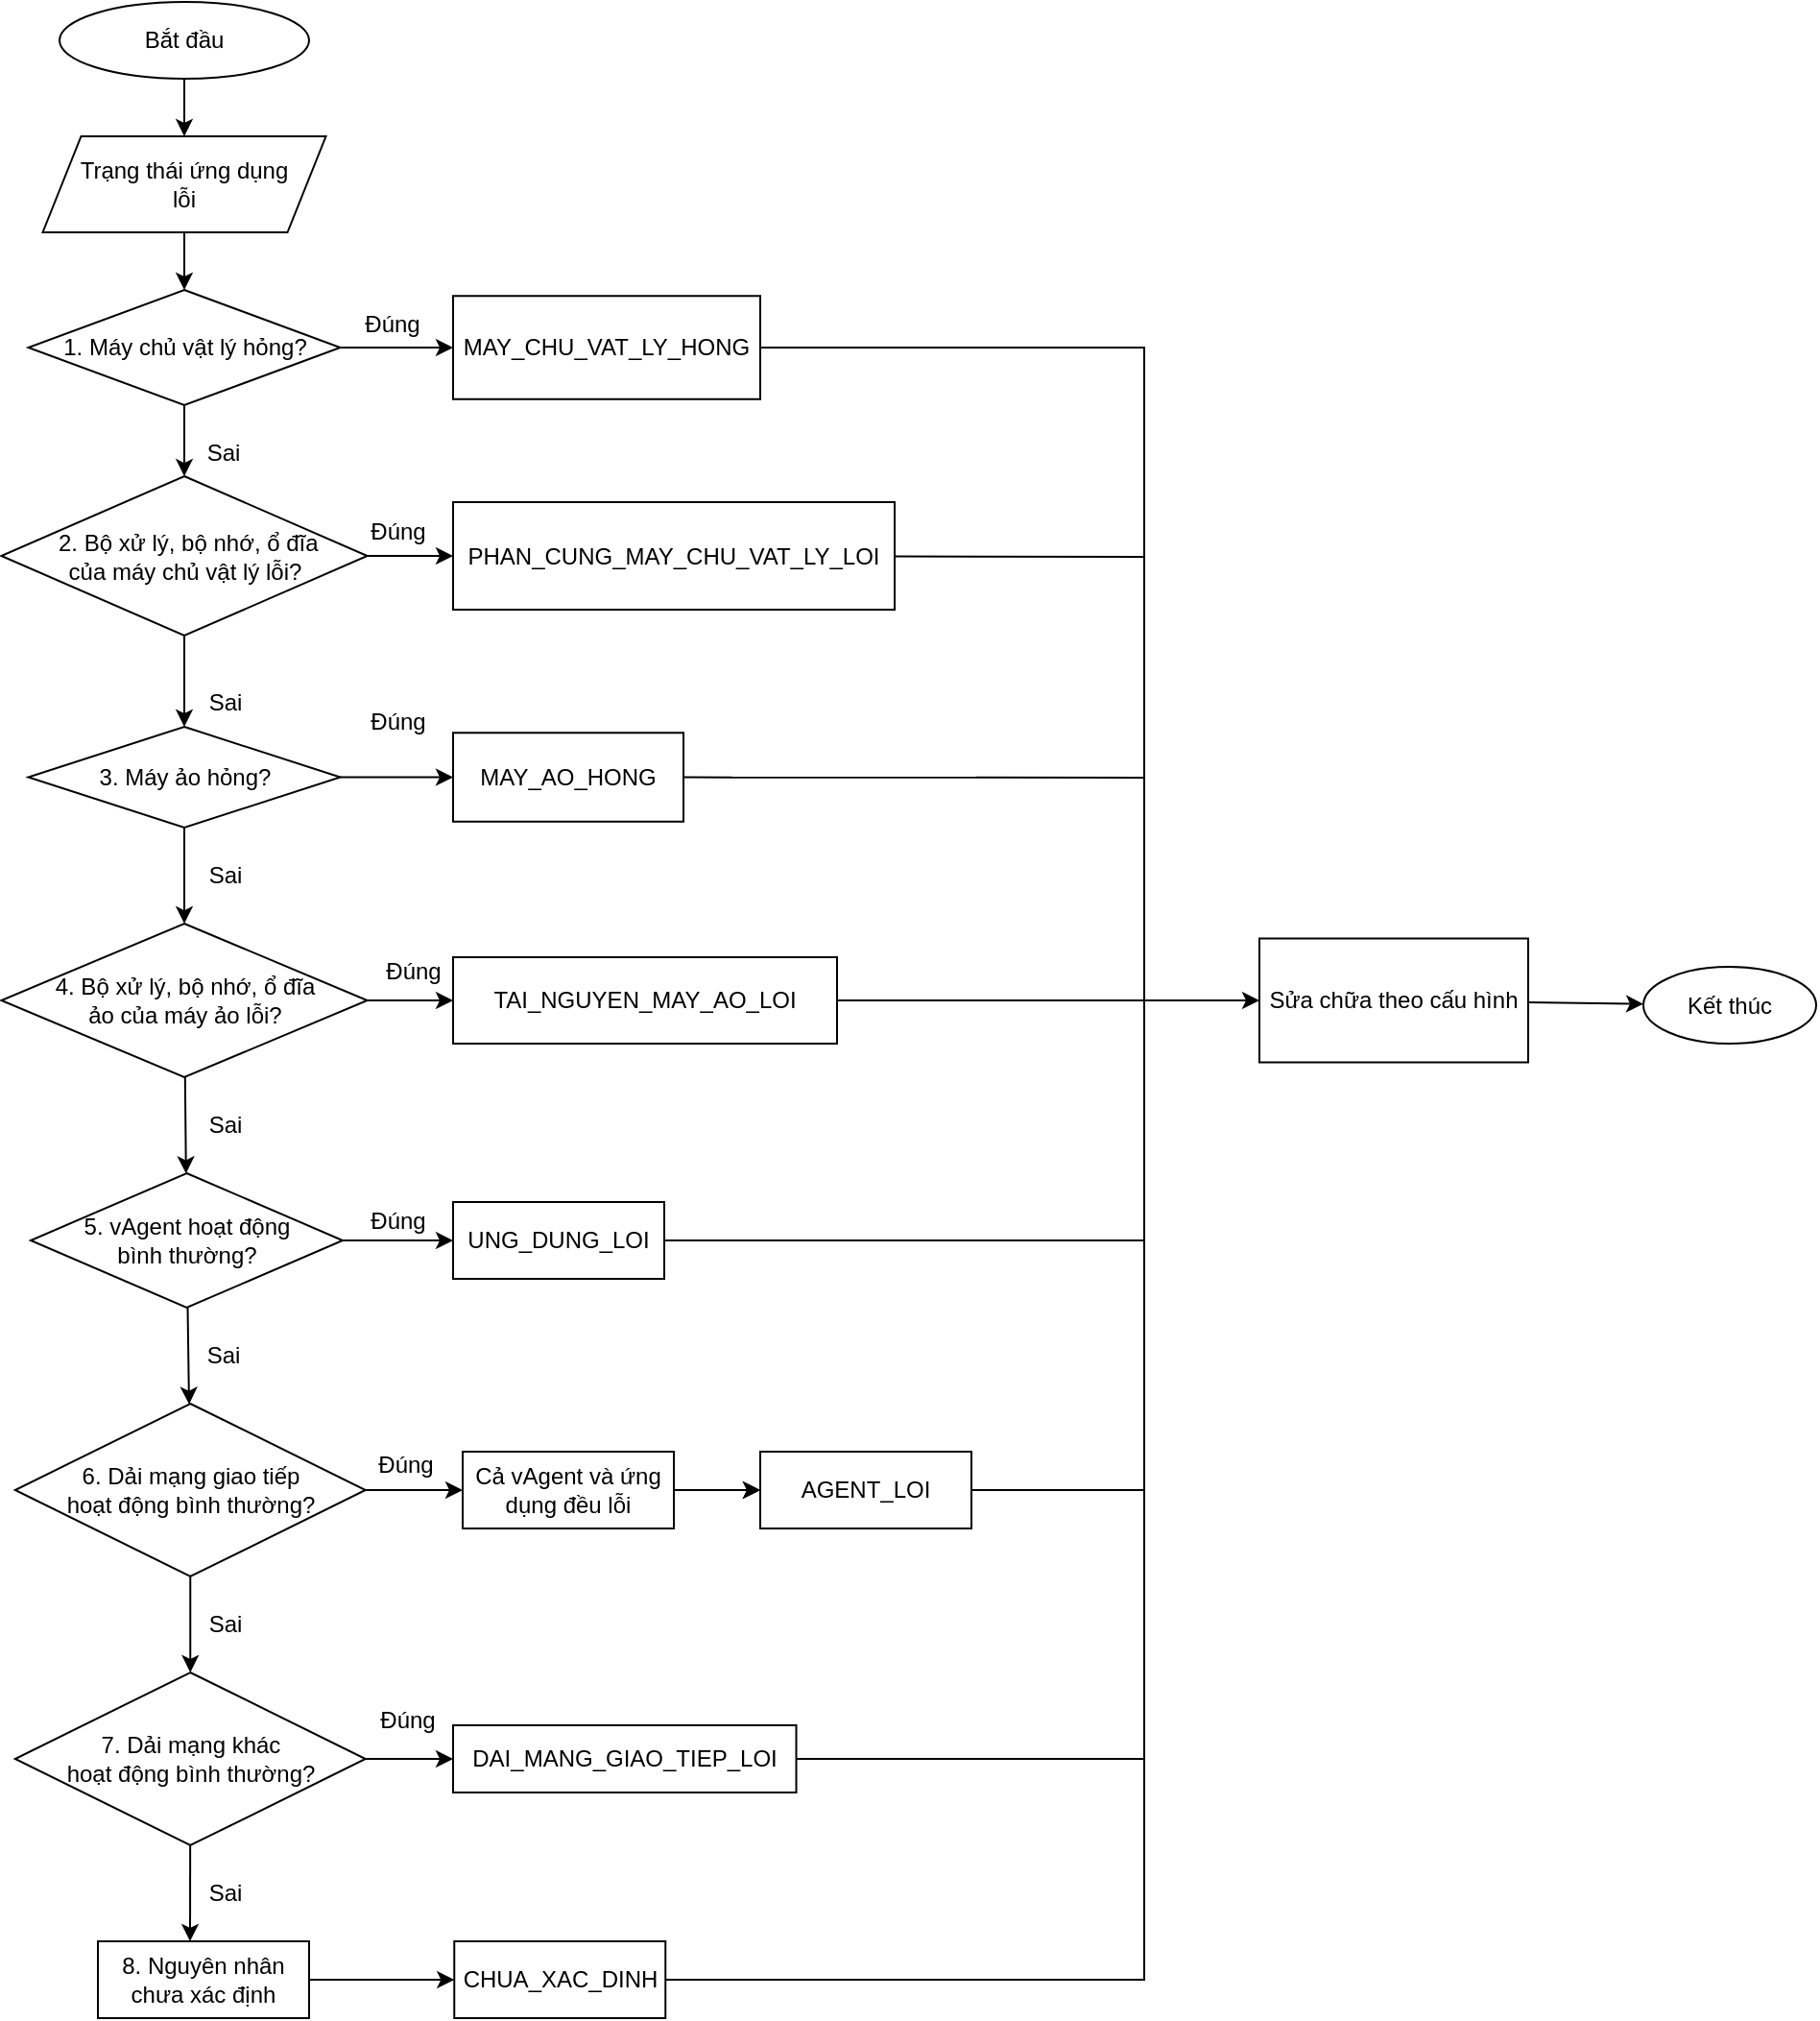 <mxfile version="21.5.2" type="github" pages="4">
  <diagram name="Trang-1" id="BRMYjPsoir4g02J101XT">
    <mxGraphModel dx="2074" dy="1124" grid="1" gridSize="10" guides="1" tooltips="1" connect="1" arrows="1" fold="1" page="1" pageScale="1" pageWidth="1169" pageHeight="827" math="0" shadow="0">
      <root>
        <mxCell id="0" />
        <mxCell id="1" parent="0" />
        <mxCell id="e2LmvNg4_V7U2K4ijGKh-3" value="Bắt đầu" style="ellipse;whiteSpace=wrap;html=1;" parent="1" vertex="1">
          <mxGeometry x="145" y="80" width="130" height="40" as="geometry" />
        </mxCell>
        <mxCell id="e2LmvNg4_V7U2K4ijGKh-4" value="Trạng thái ứng dụng &lt;br&gt;lỗi" style="shape=parallelogram;perimeter=parallelogramPerimeter;whiteSpace=wrap;html=1;fixedSize=1;" parent="1" vertex="1">
          <mxGeometry x="136.25" y="150" width="147.5" height="50" as="geometry" />
        </mxCell>
        <mxCell id="e2LmvNg4_V7U2K4ijGKh-5" value="5. vAgent hoạt động &lt;br&gt;bình thường?" style="rhombus;whiteSpace=wrap;html=1;" parent="1" vertex="1">
          <mxGeometry x="130" y="690" width="162.5" height="70" as="geometry" />
        </mxCell>
        <mxCell id="e2LmvNg4_V7U2K4ijGKh-6" value="UNG_DUNG_LOI" style="rounded=0;whiteSpace=wrap;html=1;" parent="1" vertex="1">
          <mxGeometry x="350" y="705" width="110" height="40" as="geometry" />
        </mxCell>
        <mxCell id="e2LmvNg4_V7U2K4ijGKh-7" value="" style="endArrow=classic;html=1;rounded=0;" parent="1" source="e2LmvNg4_V7U2K4ijGKh-3" target="e2LmvNg4_V7U2K4ijGKh-4" edge="1">
          <mxGeometry width="50" height="50" relative="1" as="geometry">
            <mxPoint x="390" y="420" as="sourcePoint" />
            <mxPoint x="440" y="370" as="targetPoint" />
          </mxGeometry>
        </mxCell>
        <mxCell id="e2LmvNg4_V7U2K4ijGKh-8" value="" style="endArrow=classic;html=1;rounded=0;" parent="1" source="e2LmvNg4_V7U2K4ijGKh-4" target="KO4D6SolvNE0vXKj3H6f-30" edge="1">
          <mxGeometry width="50" height="50" relative="1" as="geometry">
            <mxPoint x="390" y="420" as="sourcePoint" />
            <mxPoint x="440" y="370" as="targetPoint" />
          </mxGeometry>
        </mxCell>
        <mxCell id="e2LmvNg4_V7U2K4ijGKh-9" value="" style="endArrow=classic;html=1;rounded=0;" parent="1" source="e2LmvNg4_V7U2K4ijGKh-5" target="KO4D6SolvNE0vXKj3H6f-3" edge="1">
          <mxGeometry width="50" height="50" relative="1" as="geometry">
            <mxPoint x="221.25" y="920" as="sourcePoint" />
            <mxPoint x="211.25" y="900" as="targetPoint" />
          </mxGeometry>
        </mxCell>
        <mxCell id="e2LmvNg4_V7U2K4ijGKh-10" value="" style="endArrow=classic;html=1;rounded=0;" parent="1" source="e2LmvNg4_V7U2K4ijGKh-5" target="e2LmvNg4_V7U2K4ijGKh-6" edge="1">
          <mxGeometry width="50" height="50" relative="1" as="geometry">
            <mxPoint x="391.25" y="860" as="sourcePoint" />
            <mxPoint x="441.25" y="810" as="targetPoint" />
          </mxGeometry>
        </mxCell>
        <mxCell id="KO4D6SolvNE0vXKj3H6f-1" value="Đúng" style="text;html=1;align=center;verticalAlign=middle;resizable=0;points=[];autosize=1;strokeColor=none;fillColor=none;" parent="1" vertex="1">
          <mxGeometry x="296.25" y="700" width="50" height="30" as="geometry" />
        </mxCell>
        <mxCell id="KO4D6SolvNE0vXKj3H6f-2" value="Sai" style="text;html=1;align=center;verticalAlign=middle;resizable=0;points=[];autosize=1;strokeColor=none;fillColor=none;" parent="1" vertex="1">
          <mxGeometry x="210" y="770" width="40" height="30" as="geometry" />
        </mxCell>
        <mxCell id="KO4D6SolvNE0vXKj3H6f-3" value="6. Dải mạng giao tiếp &lt;br&gt;hoạt động bình thường?" style="rhombus;whiteSpace=wrap;html=1;" parent="1" vertex="1">
          <mxGeometry x="121.88" y="810" width="182.5" height="90" as="geometry" />
        </mxCell>
        <mxCell id="KO4D6SolvNE0vXKj3H6f-4" value="" style="endArrow=classic;html=1;rounded=0;" parent="1" source="KO4D6SolvNE0vXKj3H6f-3" target="KO4D6SolvNE0vXKj3H6f-12" edge="1">
          <mxGeometry width="50" height="50" relative="1" as="geometry">
            <mxPoint x="211.25" y="910" as="sourcePoint" />
            <mxPoint x="211.25" y="990" as="targetPoint" />
          </mxGeometry>
        </mxCell>
        <mxCell id="KO4D6SolvNE0vXKj3H6f-5" value="Sai" style="text;html=1;align=center;verticalAlign=middle;resizable=0;points=[];autosize=1;strokeColor=none;fillColor=none;" parent="1" vertex="1">
          <mxGeometry x="211.25" y="910" width="40" height="30" as="geometry" />
        </mxCell>
        <mxCell id="KO4D6SolvNE0vXKj3H6f-23" value="" style="edgeStyle=orthogonalEdgeStyle;rounded=0;orthogonalLoop=1;jettySize=auto;html=1;" parent="1" source="KO4D6SolvNE0vXKj3H6f-6" target="KO4D6SolvNE0vXKj3H6f-20" edge="1">
          <mxGeometry relative="1" as="geometry" />
        </mxCell>
        <mxCell id="KO4D6SolvNE0vXKj3H6f-6" value="Cả vAgent và ứng dụng đều lỗi" style="rounded=0;whiteSpace=wrap;html=1;" parent="1" vertex="1">
          <mxGeometry x="355" y="835" width="110" height="40" as="geometry" />
        </mxCell>
        <mxCell id="KO4D6SolvNE0vXKj3H6f-7" value="" style="endArrow=classic;html=1;rounded=0;" parent="1" source="KO4D6SolvNE0vXKj3H6f-3" target="KO4D6SolvNE0vXKj3H6f-6" edge="1">
          <mxGeometry width="50" height="50" relative="1" as="geometry">
            <mxPoint x="292.25" y="855" as="sourcePoint" />
            <mxPoint x="441.25" y="930" as="targetPoint" />
          </mxGeometry>
        </mxCell>
        <mxCell id="KO4D6SolvNE0vXKj3H6f-8" value="Đúng" style="text;html=1;align=center;verticalAlign=middle;resizable=0;points=[];autosize=1;strokeColor=none;fillColor=none;" parent="1" vertex="1">
          <mxGeometry x="300" y="827" width="50" height="30" as="geometry" />
        </mxCell>
        <mxCell id="KO4D6SolvNE0vXKj3H6f-12" value="7. Dải mạng khác&lt;br&gt;hoạt động bình thường?" style="rhombus;whiteSpace=wrap;html=1;" parent="1" vertex="1">
          <mxGeometry x="121.88" y="950" width="182.5" height="90" as="geometry" />
        </mxCell>
        <mxCell id="KO4D6SolvNE0vXKj3H6f-13" value="" style="endArrow=classic;html=1;rounded=0;" parent="1" source="KO4D6SolvNE0vXKj3H6f-12" target="KO4D6SolvNE0vXKj3H6f-75" edge="1">
          <mxGeometry width="50" height="50" relative="1" as="geometry">
            <mxPoint x="211.25" y="1080" as="sourcePoint" />
            <mxPoint x="211.25" y="1160" as="targetPoint" />
            <Array as="points">
              <mxPoint x="213" y="1090" />
            </Array>
          </mxGeometry>
        </mxCell>
        <mxCell id="KO4D6SolvNE0vXKj3H6f-14" value="Sai" style="text;html=1;align=center;verticalAlign=middle;resizable=0;points=[];autosize=1;strokeColor=none;fillColor=none;" parent="1" vertex="1">
          <mxGeometry x="211.25" y="1050" width="40" height="30" as="geometry" />
        </mxCell>
        <mxCell id="KO4D6SolvNE0vXKj3H6f-15" value="DAI_MANG_GIAO_TIEP_LOI" style="rounded=0;whiteSpace=wrap;html=1;" parent="1" vertex="1">
          <mxGeometry x="350" y="977.5" width="178.75" height="35" as="geometry" />
        </mxCell>
        <mxCell id="KO4D6SolvNE0vXKj3H6f-16" value="" style="endArrow=classic;html=1;rounded=0;" parent="1" source="KO4D6SolvNE0vXKj3H6f-12" target="KO4D6SolvNE0vXKj3H6f-15" edge="1">
          <mxGeometry width="50" height="50" relative="1" as="geometry">
            <mxPoint x="292.25" y="1035" as="sourcePoint" />
            <mxPoint x="441.25" y="1110" as="targetPoint" />
          </mxGeometry>
        </mxCell>
        <mxCell id="KO4D6SolvNE0vXKj3H6f-17" value="Đúng" style="text;html=1;align=center;verticalAlign=middle;resizable=0;points=[];autosize=1;strokeColor=none;fillColor=none;" parent="1" vertex="1">
          <mxGeometry x="300.63" y="960" width="50" height="30" as="geometry" />
        </mxCell>
        <mxCell id="KO4D6SolvNE0vXKj3H6f-20" value="AGENT_LOI" style="rounded=0;whiteSpace=wrap;html=1;" parent="1" vertex="1">
          <mxGeometry x="510" y="835" width="110" height="40" as="geometry" />
        </mxCell>
        <mxCell id="KO4D6SolvNE0vXKj3H6f-21" value="" style="endArrow=classic;html=1;rounded=0;" parent="1" target="KO4D6SolvNE0vXKj3H6f-20" edge="1">
          <mxGeometry width="50" height="50" relative="1" as="geometry">
            <mxPoint x="482.25" y="855" as="sourcePoint" />
            <mxPoint x="561.25" y="855" as="targetPoint" />
          </mxGeometry>
        </mxCell>
        <mxCell id="KO4D6SolvNE0vXKj3H6f-30" value="1. Máy chủ vật lý hỏng?" style="rhombus;whiteSpace=wrap;html=1;" parent="1" vertex="1">
          <mxGeometry x="128.75" y="230" width="162.5" height="60" as="geometry" />
        </mxCell>
        <mxCell id="KO4D6SolvNE0vXKj3H6f-31" value="" style="endArrow=classic;html=1;rounded=0;" parent="1" source="KO4D6SolvNE0vXKj3H6f-30" target="KO4D6SolvNE0vXKj3H6f-42" edge="1">
          <mxGeometry width="50" height="50" relative="1" as="geometry">
            <mxPoint x="210" y="350" as="sourcePoint" />
            <mxPoint x="210" y="430" as="targetPoint" />
          </mxGeometry>
        </mxCell>
        <mxCell id="KO4D6SolvNE0vXKj3H6f-32" value="Sai" style="text;html=1;align=center;verticalAlign=middle;resizable=0;points=[];autosize=1;strokeColor=none;fillColor=none;" parent="1" vertex="1">
          <mxGeometry x="210" y="300" width="40" height="30" as="geometry" />
        </mxCell>
        <mxCell id="KO4D6SolvNE0vXKj3H6f-33" value="MAY_CHU_VAT_LY_HONG" style="rounded=0;whiteSpace=wrap;html=1;" parent="1" vertex="1">
          <mxGeometry x="350" y="233.13" width="160" height="53.75" as="geometry" />
        </mxCell>
        <mxCell id="KO4D6SolvNE0vXKj3H6f-34" value="" style="endArrow=classic;html=1;rounded=0;" parent="1" source="KO4D6SolvNE0vXKj3H6f-30" target="KO4D6SolvNE0vXKj3H6f-33" edge="1">
          <mxGeometry width="50" height="50" relative="1" as="geometry">
            <mxPoint x="295.0" y="267.148" as="sourcePoint" />
            <mxPoint x="458.09" y="338.75" as="targetPoint" />
          </mxGeometry>
        </mxCell>
        <mxCell id="KO4D6SolvNE0vXKj3H6f-35" value="Đúng" style="text;html=1;align=center;verticalAlign=middle;resizable=0;points=[];autosize=1;strokeColor=none;fillColor=none;" parent="1" vertex="1">
          <mxGeometry x="292.5" y="233.13" width="50" height="30" as="geometry" />
        </mxCell>
        <mxCell id="KO4D6SolvNE0vXKj3H6f-36" value="3. Máy ảo hỏng?" style="rhombus;whiteSpace=wrap;html=1;" parent="1" vertex="1">
          <mxGeometry x="128.75" y="457.5" width="162.5" height="52.5" as="geometry" />
        </mxCell>
        <mxCell id="KO4D6SolvNE0vXKj3H6f-37" value="" style="endArrow=classic;html=1;rounded=0;" parent="1" source="KO4D6SolvNE0vXKj3H6f-36" target="KO4D6SolvNE0vXKj3H6f-51" edge="1">
          <mxGeometry width="50" height="50" relative="1" as="geometry">
            <mxPoint x="210" y="517.5" as="sourcePoint" />
            <mxPoint x="210" y="597.5" as="targetPoint" />
          </mxGeometry>
        </mxCell>
        <mxCell id="KO4D6SolvNE0vXKj3H6f-38" value="Sai" style="text;html=1;align=center;verticalAlign=middle;resizable=0;points=[];autosize=1;strokeColor=none;fillColor=none;" parent="1" vertex="1">
          <mxGeometry x="211.25" y="520" width="40" height="30" as="geometry" />
        </mxCell>
        <mxCell id="KO4D6SolvNE0vXKj3H6f-39" value="MAY_AO_HONG" style="rounded=0;whiteSpace=wrap;html=1;" parent="1" vertex="1">
          <mxGeometry x="350" y="460.63" width="120" height="46.25" as="geometry" />
        </mxCell>
        <mxCell id="KO4D6SolvNE0vXKj3H6f-40" value="" style="endArrow=classic;html=1;rounded=0;" parent="1" source="KO4D6SolvNE0vXKj3H6f-36" target="KO4D6SolvNE0vXKj3H6f-39" edge="1">
          <mxGeometry width="50" height="50" relative="1" as="geometry">
            <mxPoint x="291" y="502.5" as="sourcePoint" />
            <mxPoint x="440" y="577.5" as="targetPoint" />
          </mxGeometry>
        </mxCell>
        <mxCell id="KO4D6SolvNE0vXKj3H6f-41" value="Đúng" style="text;html=1;align=center;verticalAlign=middle;resizable=0;points=[];autosize=1;strokeColor=none;fillColor=none;" parent="1" vertex="1">
          <mxGeometry x="296.25" y="440" width="50" height="30" as="geometry" />
        </mxCell>
        <mxCell id="KO4D6SolvNE0vXKj3H6f-42" value="&amp;nbsp;2. Bộ xử lý, bộ nhớ, ổ đĩa&lt;br&gt;của máy chủ vật lý lỗi?" style="rhombus;whiteSpace=wrap;html=1;" parent="1" vertex="1">
          <mxGeometry x="114.69" y="327" width="190.63" height="83" as="geometry" />
        </mxCell>
        <mxCell id="KO4D6SolvNE0vXKj3H6f-43" value="" style="endArrow=classic;html=1;rounded=0;" parent="1" source="KO4D6SolvNE0vXKj3H6f-42" target="KO4D6SolvNE0vXKj3H6f-36" edge="1">
          <mxGeometry width="50" height="50" relative="1" as="geometry">
            <mxPoint x="210" y="427.5" as="sourcePoint" />
            <mxPoint x="210" y="507.5" as="targetPoint" />
          </mxGeometry>
        </mxCell>
        <mxCell id="KO4D6SolvNE0vXKj3H6f-44" value="Sai" style="text;html=1;align=center;verticalAlign=middle;resizable=0;points=[];autosize=1;strokeColor=none;fillColor=none;" parent="1" vertex="1">
          <mxGeometry x="211.25" y="430" width="40" height="30" as="geometry" />
        </mxCell>
        <mxCell id="KO4D6SolvNE0vXKj3H6f-45" value="PHAN_CUNG_MAY_CHU_VAT_LY_LOI" style="rounded=0;whiteSpace=wrap;html=1;" parent="1" vertex="1">
          <mxGeometry x="350" y="340.5" width="230" height="56" as="geometry" />
        </mxCell>
        <mxCell id="KO4D6SolvNE0vXKj3H6f-46" value="" style="endArrow=classic;html=1;rounded=0;" parent="1" source="KO4D6SolvNE0vXKj3H6f-42" target="KO4D6SolvNE0vXKj3H6f-45" edge="1">
          <mxGeometry width="50" height="50" relative="1" as="geometry">
            <mxPoint x="291" y="382.5" as="sourcePoint" />
            <mxPoint x="440" y="457.5" as="targetPoint" />
          </mxGeometry>
        </mxCell>
        <mxCell id="KO4D6SolvNE0vXKj3H6f-47" value="Đúng" style="text;html=1;align=center;verticalAlign=middle;resizable=0;points=[];autosize=1;strokeColor=none;fillColor=none;" parent="1" vertex="1">
          <mxGeometry x="296.25" y="340.5" width="50" height="30" as="geometry" />
        </mxCell>
        <mxCell id="KO4D6SolvNE0vXKj3H6f-51" value="4. Bộ xử lý, bộ nhớ, ổ đĩa &lt;br&gt;ảo của máy ảo lỗi?" style="rhombus;whiteSpace=wrap;html=1;" parent="1" vertex="1">
          <mxGeometry x="114.69" y="560" width="190.63" height="80" as="geometry" />
        </mxCell>
        <mxCell id="KO4D6SolvNE0vXKj3H6f-52" value="" style="endArrow=classic;html=1;rounded=0;" parent="1" source="KO4D6SolvNE0vXKj3H6f-51" target="e2LmvNg4_V7U2K4ijGKh-5" edge="1">
          <mxGeometry width="50" height="50" relative="1" as="geometry">
            <mxPoint x="210" y="650" as="sourcePoint" />
            <mxPoint x="210" y="730" as="targetPoint" />
          </mxGeometry>
        </mxCell>
        <mxCell id="KO4D6SolvNE0vXKj3H6f-53" value="Sai" style="text;html=1;align=center;verticalAlign=middle;resizable=0;points=[];autosize=1;strokeColor=none;fillColor=none;" parent="1" vertex="1">
          <mxGeometry x="211.25" y="650" width="40" height="30" as="geometry" />
        </mxCell>
        <mxCell id="KO4D6SolvNE0vXKj3H6f-54" value="" style="endArrow=classic;html=1;rounded=0;" parent="1" source="KO4D6SolvNE0vXKj3H6f-51" target="KO4D6SolvNE0vXKj3H6f-57" edge="1">
          <mxGeometry width="50" height="50" relative="1" as="geometry">
            <mxPoint x="300.38" y="605" as="sourcePoint" />
            <mxPoint x="369.38" y="605.5" as="targetPoint" />
          </mxGeometry>
        </mxCell>
        <mxCell id="KO4D6SolvNE0vXKj3H6f-55" value="Đúng" style="text;html=1;align=center;verticalAlign=middle;resizable=0;points=[];autosize=1;strokeColor=none;fillColor=none;" parent="1" vertex="1">
          <mxGeometry x="304.38" y="570" width="50" height="30" as="geometry" />
        </mxCell>
        <mxCell id="KO4D6SolvNE0vXKj3H6f-57" value="TAI_NGUYEN_MAY_AO_LOI" style="rounded=0;whiteSpace=wrap;html=1;" parent="1" vertex="1">
          <mxGeometry x="350" y="577.5" width="200" height="45" as="geometry" />
        </mxCell>
        <mxCell id="KO4D6SolvNE0vXKj3H6f-58" value="CHUA_XAC_DINH" style="rounded=0;whiteSpace=wrap;html=1;" parent="1" vertex="1">
          <mxGeometry x="350.63" y="1090" width="110" height="40" as="geometry" />
        </mxCell>
        <mxCell id="KO4D6SolvNE0vXKj3H6f-62" value="Sửa chữa theo cấu hình" style="rounded=0;whiteSpace=wrap;html=1;" parent="1" vertex="1">
          <mxGeometry x="770" y="567.75" width="140" height="64.5" as="geometry" />
        </mxCell>
        <mxCell id="KO4D6SolvNE0vXKj3H6f-64" value="" style="endArrow=classic;html=1;rounded=0;" parent="1" source="KO4D6SolvNE0vXKj3H6f-57" target="KO4D6SolvNE0vXKj3H6f-62" edge="1">
          <mxGeometry width="50" height="50" relative="1" as="geometry">
            <mxPoint x="550" y="470" as="sourcePoint" />
            <mxPoint x="600" y="420" as="targetPoint" />
          </mxGeometry>
        </mxCell>
        <mxCell id="KO4D6SolvNE0vXKj3H6f-65" value="" style="endArrow=none;html=1;rounded=0;" parent="1" source="KO4D6SolvNE0vXKj3H6f-33" edge="1">
          <mxGeometry width="50" height="50" relative="1" as="geometry">
            <mxPoint x="550" y="470" as="sourcePoint" />
            <mxPoint x="710" y="600" as="targetPoint" />
            <Array as="points">
              <mxPoint x="710" y="260" />
            </Array>
          </mxGeometry>
        </mxCell>
        <mxCell id="KO4D6SolvNE0vXKj3H6f-67" value="" style="endArrow=none;html=1;rounded=0;" parent="1" source="KO4D6SolvNE0vXKj3H6f-45" edge="1">
          <mxGeometry width="50" height="50" relative="1" as="geometry">
            <mxPoint x="550" y="470" as="sourcePoint" />
            <mxPoint x="710" y="369" as="targetPoint" />
          </mxGeometry>
        </mxCell>
        <mxCell id="KO4D6SolvNE0vXKj3H6f-68" value="" style="endArrow=none;html=1;rounded=0;" parent="1" source="KO4D6SolvNE0vXKj3H6f-39" edge="1">
          <mxGeometry width="50" height="50" relative="1" as="geometry">
            <mxPoint x="450" y="680" as="sourcePoint" />
            <mxPoint x="710" y="484" as="targetPoint" />
          </mxGeometry>
        </mxCell>
        <mxCell id="KO4D6SolvNE0vXKj3H6f-69" value="" style="endArrow=none;html=1;rounded=0;" parent="1" source="KO4D6SolvNE0vXKj3H6f-58" edge="1">
          <mxGeometry width="50" height="50" relative="1" as="geometry">
            <mxPoint x="450" y="620" as="sourcePoint" />
            <mxPoint x="710" y="600" as="targetPoint" />
            <Array as="points">
              <mxPoint x="710" y="1110" />
            </Array>
          </mxGeometry>
        </mxCell>
        <mxCell id="KO4D6SolvNE0vXKj3H6f-70" value="" style="endArrow=none;html=1;rounded=0;" parent="1" source="e2LmvNg4_V7U2K4ijGKh-6" edge="1">
          <mxGeometry width="50" height="50" relative="1" as="geometry">
            <mxPoint x="450" y="790" as="sourcePoint" />
            <mxPoint x="710" y="725" as="targetPoint" />
          </mxGeometry>
        </mxCell>
        <mxCell id="KO4D6SolvNE0vXKj3H6f-71" value="" style="endArrow=none;html=1;rounded=0;" parent="1" source="KO4D6SolvNE0vXKj3H6f-20" edge="1">
          <mxGeometry width="50" height="50" relative="1" as="geometry">
            <mxPoint x="450" y="790" as="sourcePoint" />
            <mxPoint x="710" y="855" as="targetPoint" />
          </mxGeometry>
        </mxCell>
        <mxCell id="KO4D6SolvNE0vXKj3H6f-72" value="" style="endArrow=none;html=1;rounded=0;" parent="1" source="KO4D6SolvNE0vXKj3H6f-15" edge="1">
          <mxGeometry width="50" height="50" relative="1" as="geometry">
            <mxPoint x="450" y="790" as="sourcePoint" />
            <mxPoint x="710" y="995" as="targetPoint" />
          </mxGeometry>
        </mxCell>
        <mxCell id="KO4D6SolvNE0vXKj3H6f-73" value="Kết thúc" style="ellipse;whiteSpace=wrap;html=1;" parent="1" vertex="1">
          <mxGeometry x="970" y="582.5" width="90" height="40" as="geometry" />
        </mxCell>
        <mxCell id="KO4D6SolvNE0vXKj3H6f-74" value="" style="endArrow=classic;html=1;rounded=0;" parent="1" source="KO4D6SolvNE0vXKj3H6f-62" target="KO4D6SolvNE0vXKj3H6f-73" edge="1">
          <mxGeometry width="50" height="50" relative="1" as="geometry">
            <mxPoint x="310" y="440" as="sourcePoint" />
            <mxPoint x="360" y="390" as="targetPoint" />
          </mxGeometry>
        </mxCell>
        <mxCell id="KO4D6SolvNE0vXKj3H6f-75" value="8. Nguyên nhân chưa xác định" style="rounded=0;whiteSpace=wrap;html=1;" parent="1" vertex="1">
          <mxGeometry x="165" y="1090" width="110" height="40" as="geometry" />
        </mxCell>
        <mxCell id="KO4D6SolvNE0vXKj3H6f-76" value="" style="endArrow=classic;html=1;rounded=0;" parent="1" source="KO4D6SolvNE0vXKj3H6f-75" target="KO4D6SolvNE0vXKj3H6f-58" edge="1">
          <mxGeometry width="50" height="50" relative="1" as="geometry">
            <mxPoint x="380" y="940" as="sourcePoint" />
            <mxPoint x="430" y="890" as="targetPoint" />
          </mxGeometry>
        </mxCell>
      </root>
    </mxGraphModel>
  </diagram>
  <diagram id="D1fGF6a5YubZh5PAjt0l" name="Trang-2">
    <mxGraphModel dx="1434" dy="764" grid="1" gridSize="10" guides="1" tooltips="1" connect="1" arrows="1" fold="1" page="1" pageScale="1" pageWidth="827" pageHeight="1169" math="0" shadow="0">
      <root>
        <mxCell id="0" />
        <mxCell id="1" parent="0" />
        <mxCell id="HQvY1rfixMFgKK2FTYmp-1" value="Bước 1: xây dựng cấu trúc dữ liệu lưu trữ các thông tin&amp;nbsp; &amp;nbsp;của ứng dụng liên quan tới phát hiện và sửa chữa lỗi" style="rounded=1;whiteSpace=wrap;html=1;align=center;fontFamily=Times New Roman;fontSize=14;" vertex="1" parent="1">
          <mxGeometry x="180" y="100" width="320" height="70" as="geometry" />
        </mxCell>
        <mxCell id="HQvY1rfixMFgKK2FTYmp-5" value="Bước 2: theo dõi hoạt động bất thường của ứng dụng" style="rounded=1;whiteSpace=wrap;html=1;align=center;fontFamily=Times New Roman;fontSize=14;" vertex="1" parent="1">
          <mxGeometry x="180" y="220" width="320" height="70" as="geometry" />
        </mxCell>
        <mxCell id="HQvY1rfixMFgKK2FTYmp-6" value="Bước 3: tìm nguyên nhân gốc gây lỗi ứng dụng" style="rounded=1;whiteSpace=wrap;html=1;align=center;fontFamily=Times New Roman;fontSize=14;" vertex="1" parent="1">
          <mxGeometry x="180" y="340" width="320" height="70" as="geometry" />
        </mxCell>
        <mxCell id="HQvY1rfixMFgKK2FTYmp-7" value="Bước 4: thực hiện các hành động sửa chữa ứng dụng theo cấu hình" style="rounded=1;whiteSpace=wrap;html=1;align=center;fontFamily=Times New Roman;fontSize=14;" vertex="1" parent="1">
          <mxGeometry x="180" y="460" width="320" height="70" as="geometry" />
        </mxCell>
        <mxCell id="HQvY1rfixMFgKK2FTYmp-8" value="" style="endArrow=classic;html=1;rounded=0;" edge="1" parent="1" source="HQvY1rfixMFgKK2FTYmp-1" target="HQvY1rfixMFgKK2FTYmp-5">
          <mxGeometry width="50" height="50" relative="1" as="geometry">
            <mxPoint x="390" y="460" as="sourcePoint" />
            <mxPoint x="440" y="410" as="targetPoint" />
          </mxGeometry>
        </mxCell>
        <mxCell id="HQvY1rfixMFgKK2FTYmp-9" value="" style="endArrow=classic;html=1;rounded=0;" edge="1" parent="1" source="HQvY1rfixMFgKK2FTYmp-5" target="HQvY1rfixMFgKK2FTYmp-6">
          <mxGeometry width="50" height="50" relative="1" as="geometry">
            <mxPoint x="390" y="460" as="sourcePoint" />
            <mxPoint x="440" y="410" as="targetPoint" />
          </mxGeometry>
        </mxCell>
        <mxCell id="HQvY1rfixMFgKK2FTYmp-10" value="" style="endArrow=classic;html=1;rounded=0;" edge="1" parent="1" source="HQvY1rfixMFgKK2FTYmp-6" target="HQvY1rfixMFgKK2FTYmp-7">
          <mxGeometry width="50" height="50" relative="1" as="geometry">
            <mxPoint x="390" y="460" as="sourcePoint" />
            <mxPoint x="440" y="410" as="targetPoint" />
          </mxGeometry>
        </mxCell>
      </root>
    </mxGraphModel>
  </diagram>
  <diagram id="0MDL9YX6ZgqPKNJ9MYaF" name="Trang-3">
    <mxGraphModel dx="1434" dy="764" grid="1" gridSize="10" guides="1" tooltips="1" connect="1" arrows="1" fold="1" page="1" pageScale="1" pageWidth="827" pageHeight="1169" math="0" shadow="0">
      <root>
        <mxCell id="0" />
        <mxCell id="1" parent="0" />
        <mxCell id="Wf-Phr5yoLs5GgDR7R5c-1" value="Hệ thống điều phối quản lý ứng dụng" style="ellipse;whiteSpace=wrap;html=1;fontStyle=1;fontFamily=Times New Roman;" parent="1" vertex="1">
          <mxGeometry x="240" y="205" width="120" height="80" as="geometry" />
        </mxCell>
        <mxCell id="Wf-Phr5yoLs5GgDR7R5c-2" value="Máy chủ vật lý" style="rounded=1;whiteSpace=wrap;html=1;verticalAlign=top;fontStyle=1;fontFamily=Times New Roman;" parent="1" vertex="1">
          <mxGeometry x="450" y="40" width="360" height="410" as="geometry" />
        </mxCell>
        <mxCell id="Wf-Phr5yoLs5GgDR7R5c-3" value="Máy ảo A" style="swimlane;whiteSpace=wrap;html=1;fontFamily=Times New Roman;" parent="1" vertex="1">
          <mxGeometry x="480" y="70" width="290" height="160" as="geometry" />
        </mxCell>
        <mxCell id="Wf-Phr5yoLs5GgDR7R5c-5" value="Ứng dụng A" style="ellipse;whiteSpace=wrap;html=1;fontFamily=Times New Roman;" parent="Wf-Phr5yoLs5GgDR7R5c-3" vertex="1">
          <mxGeometry x="170" y="70" width="100" height="60" as="geometry" />
        </mxCell>
        <mxCell id="Wf-Phr5yoLs5GgDR7R5c-4" value="Ứng dụng &lt;br&gt;trung gian" style="shape=hexagon;perimeter=hexagonPerimeter2;whiteSpace=wrap;html=1;fixedSize=1;fontFamily=Times New Roman;" parent="Wf-Phr5yoLs5GgDR7R5c-3" vertex="1">
          <mxGeometry x="20" y="70" width="90" height="60" as="geometry" />
        </mxCell>
        <mxCell id="Wf-Phr5yoLs5GgDR7R5c-6" value="" style="endArrow=classic;html=1;rounded=0;dashed=1;fontFamily=Times New Roman;" parent="Wf-Phr5yoLs5GgDR7R5c-3" source="Wf-Phr5yoLs5GgDR7R5c-4" target="Wf-Phr5yoLs5GgDR7R5c-5" edge="1">
          <mxGeometry width="50" height="50" relative="1" as="geometry">
            <mxPoint x="110" y="60" as="sourcePoint" />
            <mxPoint x="160" y="10" as="targetPoint" />
          </mxGeometry>
        </mxCell>
        <mxCell id="Wf-Phr5yoLs5GgDR7R5c-8" value="Máy ảo B" style="swimlane;whiteSpace=wrap;html=1;fontFamily=Times New Roman;" parent="1" vertex="1">
          <mxGeometry x="480" y="260" width="290" height="160" as="geometry" />
        </mxCell>
        <mxCell id="Wf-Phr5yoLs5GgDR7R5c-9" value="Ứng dụng B" style="ellipse;whiteSpace=wrap;html=1;fontFamily=Times New Roman;" parent="Wf-Phr5yoLs5GgDR7R5c-8" vertex="1">
          <mxGeometry x="170" y="70" width="100" height="60" as="geometry" />
        </mxCell>
        <mxCell id="Wf-Phr5yoLs5GgDR7R5c-10" value="Ứng dụng&lt;br style=&quot;border-color: var(--border-color);&quot;&gt;trung gian" style="shape=hexagon;perimeter=hexagonPerimeter2;whiteSpace=wrap;html=1;fixedSize=1;fontFamily=Times New Roman;" parent="Wf-Phr5yoLs5GgDR7R5c-8" vertex="1">
          <mxGeometry x="20" y="70" width="90" height="60" as="geometry" />
        </mxCell>
        <mxCell id="Wf-Phr5yoLs5GgDR7R5c-11" value="" style="endArrow=classic;html=1;rounded=0;dashed=1;fontFamily=Times New Roman;" parent="Wf-Phr5yoLs5GgDR7R5c-8" source="Wf-Phr5yoLs5GgDR7R5c-10" target="Wf-Phr5yoLs5GgDR7R5c-9" edge="1">
          <mxGeometry width="50" height="50" relative="1" as="geometry">
            <mxPoint x="110" y="60" as="sourcePoint" />
            <mxPoint x="160" y="10" as="targetPoint" />
          </mxGeometry>
        </mxCell>
        <mxCell id="Wf-Phr5yoLs5GgDR7R5c-13" value="" style="endArrow=classic;html=1;rounded=0;entryX=0;entryY=0.5;entryDx=0;entryDy=0;fontFamily=Times New Roman;" parent="1" source="Wf-Phr5yoLs5GgDR7R5c-1" target="Wf-Phr5yoLs5GgDR7R5c-4" edge="1">
          <mxGeometry width="50" height="50" relative="1" as="geometry">
            <mxPoint x="420" y="230" as="sourcePoint" />
            <mxPoint x="470" y="180" as="targetPoint" />
          </mxGeometry>
        </mxCell>
        <mxCell id="Wf-Phr5yoLs5GgDR7R5c-14" value="" style="endArrow=classic;html=1;rounded=0;entryX=0;entryY=0.5;entryDx=0;entryDy=0;fontFamily=Times New Roman;" parent="1" source="Wf-Phr5yoLs5GgDR7R5c-1" target="Wf-Phr5yoLs5GgDR7R5c-10" edge="1">
          <mxGeometry width="50" height="50" relative="1" as="geometry">
            <mxPoint x="316" y="245" as="sourcePoint" />
            <mxPoint x="517" y="190" as="targetPoint" />
          </mxGeometry>
        </mxCell>
      </root>
    </mxGraphModel>
  </diagram>
  <diagram id="SapfBgKdkOk6amhVM3pQ" name="Trang-4">
    <mxGraphModel dx="1687" dy="899" grid="1" gridSize="10" guides="1" tooltips="1" connect="1" arrows="1" fold="1" page="1" pageScale="1" pageWidth="1169" pageHeight="827" math="0" shadow="0">
      <root>
        <mxCell id="0" />
        <mxCell id="1" parent="0" />
        <mxCell id="SgnbfMzEEYEY_Spnn2M6-1" value="Bắt đầu" style="ellipse;whiteSpace=wrap;html=1;fontFamily=Helvetica;fontStyle=0" parent="1" vertex="1">
          <mxGeometry x="126.17" y="10" width="130" height="40" as="geometry" />
        </mxCell>
        <mxCell id="SgnbfMzEEYEY_Spnn2M6-2" value="Trạng thái ứng dụng &lt;br&gt;lỗi" style="shape=parallelogram;perimeter=parallelogramPerimeter;whiteSpace=wrap;html=1;fixedSize=1;fontFamily=Helvetica;fontStyle=0" parent="1" vertex="1">
          <mxGeometry x="117.42" y="80" width="147.5" height="50" as="geometry" />
        </mxCell>
        <mxCell id="SgnbfMzEEYEY_Spnn2M6-3" value="1. Ứng dụng trung gian &lt;br&gt;hoạt động bình thường?" style="rhombus;whiteSpace=wrap;html=1;fontFamily=Helvetica;fontStyle=0" parent="1" vertex="1">
          <mxGeometry x="95.87" y="160" width="192.5" height="70" as="geometry" />
        </mxCell>
        <mxCell id="SgnbfMzEEYEY_Spnn2M6-4" value="UNG_DUNG_LOI" style="rounded=0;whiteSpace=wrap;html=1;fontFamily=Helvetica;fontStyle=0" parent="1" vertex="1">
          <mxGeometry x="360" y="175" width="110" height="40" as="geometry" />
        </mxCell>
        <mxCell id="SgnbfMzEEYEY_Spnn2M6-5" value="" style="endArrow=classic;html=1;rounded=0;fontFamily=Helvetica;fontStyle=0" parent="1" source="SgnbfMzEEYEY_Spnn2M6-1" target="SgnbfMzEEYEY_Spnn2M6-2" edge="1">
          <mxGeometry width="50" height="50" relative="1" as="geometry">
            <mxPoint x="371.17" y="350" as="sourcePoint" />
            <mxPoint x="421.17" y="300" as="targetPoint" />
          </mxGeometry>
        </mxCell>
        <mxCell id="SgnbfMzEEYEY_Spnn2M6-6" value="" style="endArrow=classic;html=1;rounded=0;fontFamily=Helvetica;fontStyle=0" parent="1" source="SgnbfMzEEYEY_Spnn2M6-2" target="SgnbfMzEEYEY_Spnn2M6-3" edge="1">
          <mxGeometry width="50" height="50" relative="1" as="geometry">
            <mxPoint x="369.92" y="-110" as="sourcePoint" />
            <mxPoint x="419.92" y="-160" as="targetPoint" />
          </mxGeometry>
        </mxCell>
        <mxCell id="SgnbfMzEEYEY_Spnn2M6-7" value="" style="endArrow=classic;html=1;rounded=0;fontFamily=Helvetica;fontStyle=0" parent="1" source="SgnbfMzEEYEY_Spnn2M6-3" edge="1">
          <mxGeometry width="50" height="50" relative="1" as="geometry">
            <mxPoint x="201.17" y="370" as="sourcePoint" />
            <mxPoint x="192.729" y="260.158" as="targetPoint" />
          </mxGeometry>
        </mxCell>
        <mxCell id="SgnbfMzEEYEY_Spnn2M6-8" value="" style="endArrow=classic;html=1;rounded=0;fontFamily=Helvetica;fontStyle=0" parent="1" source="SgnbfMzEEYEY_Spnn2M6-3" target="SgnbfMzEEYEY_Spnn2M6-4" edge="1">
          <mxGeometry width="50" height="50" relative="1" as="geometry">
            <mxPoint x="371.17" y="330" as="sourcePoint" />
            <mxPoint x="421.17" y="280" as="targetPoint" />
          </mxGeometry>
        </mxCell>
        <mxCell id="SgnbfMzEEYEY_Spnn2M6-9" value="Đúng" style="text;html=1;align=center;verticalAlign=middle;resizable=0;points=[];autosize=1;strokeColor=none;fillColor=none;fontFamily=Helvetica;fontStyle=0" parent="1" vertex="1">
          <mxGeometry x="284.31" y="170" width="50" height="30" as="geometry" />
        </mxCell>
        <mxCell id="SgnbfMzEEYEY_Spnn2M6-10" value="Sai" style="text;html=1;align=center;verticalAlign=middle;resizable=0;points=[];autosize=1;strokeColor=none;fillColor=none;fontFamily=Helvetica;fontStyle=0" parent="1" vertex="1">
          <mxGeometry x="191.17" y="230" width="40" height="30" as="geometry" />
        </mxCell>
        <mxCell id="SgnbfMzEEYEY_Spnn2M6-13" value="Sai" style="text;html=1;align=center;verticalAlign=middle;resizable=0;points=[];autosize=1;strokeColor=none;fillColor=none;fontFamily=Helvetica;fontStyle=0" parent="1" vertex="1">
          <mxGeometry x="191.17" y="340" width="40" height="30" as="geometry" />
        </mxCell>
        <mxCell id="SgnbfMzEEYEY_Spnn2M6-15" value="Cả ứng dụng trung gian và ứng dụng đều lỗi" style="rounded=0;whiteSpace=wrap;html=1;fontFamily=Helvetica;fontStyle=0" parent="1" vertex="1">
          <mxGeometry x="360" y="390" width="125" height="55" as="geometry" />
        </mxCell>
        <mxCell id="SgnbfMzEEYEY_Spnn2M6-16" value="" style="endArrow=classic;html=1;rounded=0;fontFamily=Helvetica;fontStyle=0;" parent="1" source="KYv6mtxvOQxoJaiewF4k-4" target="KYv6mtxvOQxoJaiewF4k-5" edge="1">
          <mxGeometry width="50" height="50" relative="1" as="geometry">
            <mxPoint x="193.05" y="330.0" as="sourcePoint" />
            <mxPoint x="193" y="380" as="targetPoint" />
          </mxGeometry>
        </mxCell>
        <mxCell id="SgnbfMzEEYEY_Spnn2M6-17" value="Đúng" style="text;html=1;align=center;verticalAlign=middle;resizable=0;points=[];autosize=1;strokeColor=none;fillColor=none;fontFamily=Helvetica;fontStyle=0" parent="1" vertex="1">
          <mxGeometry x="288.37" y="270" width="50" height="30" as="geometry" />
        </mxCell>
        <mxCell id="SgnbfMzEEYEY_Spnn2M6-18" value="4. Dải mạng khác&lt;br&gt;hoạt động bình thường?" style="rhombus;whiteSpace=wrap;html=1;fontFamily=Helvetica;fontStyle=0" parent="1" vertex="1">
          <mxGeometry x="101.8" y="500" width="182.5" height="90" as="geometry" />
        </mxCell>
        <mxCell id="SgnbfMzEEYEY_Spnn2M6-19" value="" style="endArrow=classic;html=1;rounded=0;fontFamily=Helvetica;fontStyle=0;exitX=0.5;exitY=1;exitDx=0;exitDy=0;" parent="1" source="SgnbfMzEEYEY_Spnn2M6-18" target="SgnbfMzEEYEY_Spnn2M6-26" edge="1">
          <mxGeometry width="50" height="50" relative="1" as="geometry">
            <mxPoint x="191.17" y="630" as="sourcePoint" />
            <mxPoint x="191.17" y="710" as="targetPoint" />
            <Array as="points" />
          </mxGeometry>
        </mxCell>
        <mxCell id="SgnbfMzEEYEY_Spnn2M6-20" value="Sai" style="text;html=1;align=center;verticalAlign=middle;resizable=0;points=[];autosize=1;strokeColor=none;fillColor=none;fontFamily=Helvetica;fontStyle=0" parent="1" vertex="1">
          <mxGeometry x="189.92" y="596.88" width="40" height="30" as="geometry" />
        </mxCell>
        <mxCell id="SgnbfMzEEYEY_Spnn2M6-21" value="DAI_MANG_GIAO_TIEP_LOI" style="rounded=0;whiteSpace=wrap;html=1;fontFamily=Helvetica;fontStyle=0" parent="1" vertex="1">
          <mxGeometry x="359.92" y="527.5" width="178.75" height="35" as="geometry" />
        </mxCell>
        <mxCell id="SgnbfMzEEYEY_Spnn2M6-22" value="" style="endArrow=classic;html=1;rounded=0;fontFamily=Helvetica;fontStyle=0" parent="1" source="SgnbfMzEEYEY_Spnn2M6-18" target="SgnbfMzEEYEY_Spnn2M6-21" edge="1">
          <mxGeometry width="50" height="50" relative="1" as="geometry">
            <mxPoint x="272.17" y="585" as="sourcePoint" />
            <mxPoint x="380" y="545" as="targetPoint" />
          </mxGeometry>
        </mxCell>
        <mxCell id="SgnbfMzEEYEY_Spnn2M6-23" value="Đúng" style="text;html=1;align=center;verticalAlign=middle;resizable=0;points=[];autosize=1;strokeColor=none;fillColor=none;fontFamily=Helvetica;fontStyle=0" parent="1" vertex="1">
          <mxGeometry x="280.55" y="510" width="50" height="30" as="geometry" />
        </mxCell>
        <mxCell id="SgnbfMzEEYEY_Spnn2M6-24" value="UNG_DUNG_TRUNG_GIAN_LOI" style="rounded=0;whiteSpace=wrap;html=1;fontFamily=Helvetica;fontStyle=0" parent="1" vertex="1">
          <mxGeometry x="540" y="397.5" width="190" height="40" as="geometry" />
        </mxCell>
        <mxCell id="SgnbfMzEEYEY_Spnn2M6-26" value="5. Máy ảo hỏng?" style="rhombus;whiteSpace=wrap;html=1;fontFamily=Helvetica;fontStyle=0" parent="1" vertex="1">
          <mxGeometry x="111.8" y="626.88" width="162.5" height="60" as="geometry" />
        </mxCell>
        <mxCell id="SgnbfMzEEYEY_Spnn2M6-27" value="" style="endArrow=classic;html=1;rounded=0;fontFamily=Helvetica;fontStyle=0" parent="1" source="SgnbfMzEEYEY_Spnn2M6-26" target="SgnbfMzEEYEY_Spnn2M6-38" edge="1">
          <mxGeometry width="50" height="50" relative="1" as="geometry">
            <mxPoint x="189.92" y="750" as="sourcePoint" />
            <mxPoint x="189.92" y="830" as="targetPoint" />
          </mxGeometry>
        </mxCell>
        <mxCell id="SgnbfMzEEYEY_Spnn2M6-28" value="Sai" style="text;html=1;align=center;verticalAlign=middle;resizable=0;points=[];autosize=1;strokeColor=none;fillColor=none;fontFamily=Helvetica;fontStyle=0" parent="1" vertex="1">
          <mxGeometry x="189.92" y="700" width="40" height="30" as="geometry" />
        </mxCell>
        <mxCell id="SgnbfMzEEYEY_Spnn2M6-30" value="" style="endArrow=classic;html=1;rounded=0;fontFamily=Helvetica;fontStyle=0" parent="1" source="SgnbfMzEEYEY_Spnn2M6-26" target="KYv6mtxvOQxoJaiewF4k-21" edge="1">
          <mxGeometry width="50" height="50" relative="1" as="geometry">
            <mxPoint x="274.92" y="667.148" as="sourcePoint" />
            <mxPoint x="359.92" y="656.883" as="targetPoint" />
          </mxGeometry>
        </mxCell>
        <mxCell id="SgnbfMzEEYEY_Spnn2M6-31" value="Đúng" style="text;html=1;align=center;verticalAlign=middle;resizable=0;points=[];autosize=1;strokeColor=none;fillColor=none;fontFamily=Helvetica;fontStyle=0" parent="1" vertex="1">
          <mxGeometry x="272.42" y="633.13" width="50" height="30" as="geometry" />
        </mxCell>
        <mxCell id="SgnbfMzEEYEY_Spnn2M6-32" value="7. Máy chủ vật lý hỏng?" style="rhombus;whiteSpace=wrap;html=1;fontFamily=Helvetica;fontStyle=0" parent="1" vertex="1">
          <mxGeometry x="104.97" y="846.5" width="174.3" height="52.5" as="geometry" />
        </mxCell>
        <mxCell id="SgnbfMzEEYEY_Spnn2M6-33" value="" style="endArrow=classic;html=1;rounded=0;fontFamily=Helvetica;fontStyle=0" parent="1" source="SgnbfMzEEYEY_Spnn2M6-32" target="SgnbfMzEEYEY_Spnn2M6-62" edge="1">
          <mxGeometry width="50" height="50" relative="1" as="geometry">
            <mxPoint x="189.92" y="906.5" as="sourcePoint" />
            <mxPoint x="193.047" y="949.001" as="targetPoint" />
          </mxGeometry>
        </mxCell>
        <mxCell id="SgnbfMzEEYEY_Spnn2M6-34" value="Sai" style="text;html=1;align=center;verticalAlign=middle;resizable=0;points=[];autosize=1;strokeColor=none;fillColor=none;fontFamily=Helvetica;fontStyle=0" parent="1" vertex="1">
          <mxGeometry x="189.92" y="900" width="40" height="30" as="geometry" />
        </mxCell>
        <mxCell id="SgnbfMzEEYEY_Spnn2M6-36" value="" style="endArrow=classic;html=1;rounded=0;fontFamily=Helvetica;fontStyle=0" parent="1" source="SgnbfMzEEYEY_Spnn2M6-32" target="KYv6mtxvOQxoJaiewF4k-20" edge="1">
          <mxGeometry width="50" height="50" relative="1" as="geometry">
            <mxPoint x="270.92" y="891.5" as="sourcePoint" />
            <mxPoint x="359.92" y="872.754" as="targetPoint" />
          </mxGeometry>
        </mxCell>
        <mxCell id="SgnbfMzEEYEY_Spnn2M6-37" value="Đúng" style="text;html=1;align=center;verticalAlign=middle;resizable=0;points=[];autosize=1;strokeColor=none;fillColor=none;fontFamily=Helvetica;fontStyle=0" parent="1" vertex="1">
          <mxGeometry x="276.17" y="829" width="50" height="30" as="geometry" />
        </mxCell>
        <mxCell id="SgnbfMzEEYEY_Spnn2M6-38" value="&amp;nbsp;6. Bộ xử lý, bộ nhớ, ổ đĩa&lt;br&gt;của máy chủ vật lý lỗi?" style="rhombus;whiteSpace=wrap;html=1;fontFamily=Helvetica;fontStyle=0" parent="1" vertex="1">
          <mxGeometry x="97.74" y="727" width="190.63" height="83" as="geometry" />
        </mxCell>
        <mxCell id="SgnbfMzEEYEY_Spnn2M6-39" value="" style="endArrow=classic;html=1;rounded=0;fontFamily=Helvetica;fontStyle=0" parent="1" source="SgnbfMzEEYEY_Spnn2M6-38" target="SgnbfMzEEYEY_Spnn2M6-32" edge="1">
          <mxGeometry width="50" height="50" relative="1" as="geometry">
            <mxPoint x="189.92" y="827.5" as="sourcePoint" />
            <mxPoint x="189.92" y="907.5" as="targetPoint" />
          </mxGeometry>
        </mxCell>
        <mxCell id="SgnbfMzEEYEY_Spnn2M6-40" value="Sai" style="text;html=1;align=center;verticalAlign=middle;resizable=0;points=[];autosize=1;strokeColor=none;fillColor=none;fontFamily=Helvetica;fontStyle=0" parent="1" vertex="1">
          <mxGeometry x="189.92" y="816.5" width="40" height="30" as="geometry" />
        </mxCell>
        <mxCell id="SgnbfMzEEYEY_Spnn2M6-41" value="PHAN_CUNG_MAY_CHU_VAT_LY_LOI" style="rounded=0;whiteSpace=wrap;html=1;fontFamily=Helvetica;fontStyle=0" parent="1" vertex="1">
          <mxGeometry x="360" y="748.75" width="230" height="39.5" as="geometry" />
        </mxCell>
        <mxCell id="SgnbfMzEEYEY_Spnn2M6-42" value="" style="endArrow=classic;html=1;rounded=0;fontFamily=Helvetica;fontStyle=0" parent="1" source="SgnbfMzEEYEY_Spnn2M6-38" target="SgnbfMzEEYEY_Spnn2M6-41" edge="1">
          <mxGeometry width="50" height="50" relative="1" as="geometry">
            <mxPoint x="270.92" y="782.5" as="sourcePoint" />
            <mxPoint x="419.92" y="857.5" as="targetPoint" />
          </mxGeometry>
        </mxCell>
        <mxCell id="SgnbfMzEEYEY_Spnn2M6-43" value="Đúng" style="text;html=1;align=center;verticalAlign=middle;resizable=0;points=[];autosize=1;strokeColor=none;fillColor=none;fontFamily=Helvetica;fontStyle=0" parent="1" vertex="1">
          <mxGeometry x="276.17" y="740.5" width="50" height="30" as="geometry" />
        </mxCell>
        <mxCell id="SgnbfMzEEYEY_Spnn2M6-50" value="CHUA_XAC_DINH" style="rounded=0;whiteSpace=wrap;html=1;fontFamily=Helvetica;fontStyle=0" parent="1" vertex="1">
          <mxGeometry x="360" y="930" width="110" height="40" as="geometry" />
        </mxCell>
        <mxCell id="SgnbfMzEEYEY_Spnn2M6-51" value="Sửa chữa theo cấu hình" style="rounded=0;whiteSpace=wrap;html=1;fontFamily=Helvetica;fontStyle=0" parent="1" vertex="1">
          <mxGeometry x="880" y="562.38" width="140" height="64.5" as="geometry" />
        </mxCell>
        <mxCell id="SgnbfMzEEYEY_Spnn2M6-54" value="" style="endArrow=none;html=1;rounded=0;fontFamily=Helvetica;fontStyle=0" parent="1" source="SgnbfMzEEYEY_Spnn2M6-41" edge="1">
          <mxGeometry width="50" height="50" relative="1" as="geometry">
            <mxPoint x="529.92" y="870" as="sourcePoint" />
            <mxPoint x="840" y="769" as="targetPoint" />
          </mxGeometry>
        </mxCell>
        <mxCell id="SgnbfMzEEYEY_Spnn2M6-55" value="" style="endArrow=none;html=1;rounded=0;fontFamily=Helvetica;fontStyle=0" parent="1" source="KYv6mtxvOQxoJaiewF4k-20" edge="1">
          <mxGeometry width="50" height="50" relative="1" as="geometry">
            <mxPoint x="479.92" y="872.79" as="sourcePoint" />
            <mxPoint x="840" y="873" as="targetPoint" />
          </mxGeometry>
        </mxCell>
        <mxCell id="SgnbfMzEEYEY_Spnn2M6-59" value="" style="endArrow=none;html=1;rounded=0;fontFamily=Helvetica;fontStyle=0" parent="1" source="SgnbfMzEEYEY_Spnn2M6-21" edge="1">
          <mxGeometry width="50" height="50" relative="1" as="geometry">
            <mxPoint x="590" y="545" as="sourcePoint" />
            <mxPoint x="840" y="545" as="targetPoint" />
          </mxGeometry>
        </mxCell>
        <mxCell id="SgnbfMzEEYEY_Spnn2M6-60" value="Kết thúc" style="ellipse;whiteSpace=wrap;html=1;fontFamily=Helvetica;fontStyle=0" parent="1" vertex="1">
          <mxGeometry x="1070" y="574.63" width="90" height="40" as="geometry" />
        </mxCell>
        <mxCell id="SgnbfMzEEYEY_Spnn2M6-61" value="" style="endArrow=classic;html=1;rounded=0;fontFamily=Helvetica;fontStyle=0" parent="1" source="SgnbfMzEEYEY_Spnn2M6-51" target="SgnbfMzEEYEY_Spnn2M6-60" edge="1">
          <mxGeometry width="50" height="50" relative="1" as="geometry">
            <mxPoint x="560" y="429.37" as="sourcePoint" />
            <mxPoint x="610" y="379.37" as="targetPoint" />
          </mxGeometry>
        </mxCell>
        <mxCell id="SgnbfMzEEYEY_Spnn2M6-62" value="8. Nguyên nhân chưa xác định" style="rounded=0;whiteSpace=wrap;html=1;fontFamily=Helvetica;fontStyle=0" parent="1" vertex="1">
          <mxGeometry x="138.05" y="930" width="110" height="40" as="geometry" />
        </mxCell>
        <mxCell id="SgnbfMzEEYEY_Spnn2M6-63" value="" style="endArrow=classic;html=1;rounded=0;fontFamily=Helvetica;fontStyle=0" parent="1" source="SgnbfMzEEYEY_Spnn2M6-62" target="SgnbfMzEEYEY_Spnn2M6-50" edge="1">
          <mxGeometry width="50" height="50" relative="1" as="geometry">
            <mxPoint x="344.92" y="780" as="sourcePoint" />
            <mxPoint x="394.92" y="730" as="targetPoint" />
          </mxGeometry>
        </mxCell>
        <mxCell id="KYv6mtxvOQxoJaiewF4k-3" value="TAI_NGUYEN_MAY_AO_LOI" style="rounded=0;whiteSpace=wrap;html=1;fontFamily=Helvetica;fontStyle=0" vertex="1" parent="1">
          <mxGeometry x="359.92" y="277.5" width="180.08" height="45" as="geometry" />
        </mxCell>
        <mxCell id="KYv6mtxvOQxoJaiewF4k-4" value="2. Bộ xử lý, bộ nhớ, ổ đĩa&lt;br style=&quot;border-color: var(--border-color);&quot;&gt;ảo của máy ảo lỗi?" style="rhombus;whiteSpace=wrap;html=1;fontFamily=Helvetica;fontStyle=0;movable=1;resizable=1;rotatable=1;deletable=1;editable=1;locked=0;connectable=1;" vertex="1" parent="1">
          <mxGeometry x="88.13" y="260" width="206.09" height="80" as="geometry" />
        </mxCell>
        <mxCell id="KYv6mtxvOQxoJaiewF4k-5" value="3. Dải mạng giao tiếp&lt;br style=&quot;border-color: var(--border-color);&quot;&gt;&lt;span style=&quot;border-color: var(--border-color);&quot;&gt;hoạt động bình thường?&lt;/span&gt;" style="rhombus;whiteSpace=wrap;html=1;fontFamily=Helvetica;fontStyle=0" vertex="1" parent="1">
          <mxGeometry x="101.81" y="372.5" width="182.5" height="90" as="geometry" />
        </mxCell>
        <mxCell id="KYv6mtxvOQxoJaiewF4k-6" value="" style="endArrow=classic;html=1;rounded=0;fontFamily=Helvetica;fontStyle=0" edge="1" parent="1" source="KYv6mtxvOQxoJaiewF4k-4" target="KYv6mtxvOQxoJaiewF4k-3">
          <mxGeometry width="50" height="50" relative="1" as="geometry">
            <mxPoint x="298" y="305" as="sourcePoint" />
            <mxPoint x="370" y="305" as="targetPoint" />
          </mxGeometry>
        </mxCell>
        <mxCell id="KYv6mtxvOQxoJaiewF4k-7" value="" style="endArrow=classic;html=1;rounded=0;fontFamily=Helvetica;fontStyle=0" edge="1" parent="1" source="KYv6mtxvOQxoJaiewF4k-5" target="SgnbfMzEEYEY_Spnn2M6-15">
          <mxGeometry width="50" height="50" relative="1" as="geometry">
            <mxPoint x="304" y="410" as="sourcePoint" />
            <mxPoint x="370" y="410" as="targetPoint" />
          </mxGeometry>
        </mxCell>
        <mxCell id="KYv6mtxvOQxoJaiewF4k-8" value="" style="endArrow=classic;html=1;rounded=0;fontFamily=Helvetica;fontStyle=0" edge="1" parent="1" source="SgnbfMzEEYEY_Spnn2M6-15" target="SgnbfMzEEYEY_Spnn2M6-24">
          <mxGeometry width="50" height="50" relative="1" as="geometry">
            <mxPoint x="314" y="300" as="sourcePoint" />
            <mxPoint x="380" y="300" as="targetPoint" />
          </mxGeometry>
        </mxCell>
        <mxCell id="KYv6mtxvOQxoJaiewF4k-9" value="Đúng" style="text;html=1;align=center;verticalAlign=middle;resizable=0;points=[];autosize=1;strokeColor=none;fillColor=none;fontFamily=Helvetica;fontStyle=0" vertex="1" parent="1">
          <mxGeometry x="288.37" y="390" width="50" height="30" as="geometry" />
        </mxCell>
        <mxCell id="KYv6mtxvOQxoJaiewF4k-10" value="" style="endArrow=classic;html=1;rounded=0;fontFamily=Helvetica;fontStyle=0;" edge="1" parent="1" source="KYv6mtxvOQxoJaiewF4k-5" target="SgnbfMzEEYEY_Spnn2M6-18">
          <mxGeometry width="50" height="50" relative="1" as="geometry">
            <mxPoint x="202" y="440" as="sourcePoint" />
            <mxPoint x="202" y="383" as="targetPoint" />
          </mxGeometry>
        </mxCell>
        <mxCell id="KYv6mtxvOQxoJaiewF4k-11" value="Sai" style="text;html=1;align=center;verticalAlign=middle;resizable=0;points=[];autosize=1;strokeColor=none;fillColor=none;fontFamily=Helvetica;fontStyle=0" vertex="1" parent="1">
          <mxGeometry x="191.17" y="462.5" width="40" height="30" as="geometry" />
        </mxCell>
        <mxCell id="KYv6mtxvOQxoJaiewF4k-12" value="" style="endArrow=none;html=1;rounded=0;fontFamily=Helvetica;fontStyle=0" edge="1" parent="1" source="SgnbfMzEEYEY_Spnn2M6-4">
          <mxGeometry width="50" height="50" relative="1" as="geometry">
            <mxPoint x="549" y="555" as="sourcePoint" />
            <mxPoint x="840" y="200" as="targetPoint" />
            <Array as="points">
              <mxPoint x="840" y="195" />
            </Array>
          </mxGeometry>
        </mxCell>
        <mxCell id="KYv6mtxvOQxoJaiewF4k-13" value="" style="endArrow=none;html=1;rounded=0;fontFamily=Helvetica;fontStyle=0" edge="1" parent="1" source="KYv6mtxvOQxoJaiewF4k-3">
          <mxGeometry width="50" height="50" relative="1" as="geometry">
            <mxPoint x="480" y="205" as="sourcePoint" />
            <mxPoint x="840" y="300" as="targetPoint" />
          </mxGeometry>
        </mxCell>
        <mxCell id="KYv6mtxvOQxoJaiewF4k-14" value="" style="endArrow=none;html=1;rounded=0;fontFamily=Helvetica;fontStyle=0" edge="1" parent="1" source="SgnbfMzEEYEY_Spnn2M6-24">
          <mxGeometry width="50" height="50" relative="1" as="geometry">
            <mxPoint x="550" y="310" as="sourcePoint" />
            <mxPoint x="840" y="418" as="targetPoint" />
          </mxGeometry>
        </mxCell>
        <mxCell id="KYv6mtxvOQxoJaiewF4k-15" value="" style="endArrow=none;html=1;rounded=0;fontFamily=Helvetica;fontStyle=0" edge="1" parent="1" source="KYv6mtxvOQxoJaiewF4k-21">
          <mxGeometry width="50" height="50" relative="1" as="geometry">
            <mxPoint x="519.92" y="656.908" as="sourcePoint" />
            <mxPoint x="840" y="657" as="targetPoint" />
          </mxGeometry>
        </mxCell>
        <mxCell id="KYv6mtxvOQxoJaiewF4k-16" value="" style="endArrow=none;html=1;rounded=0;fontFamily=Helvetica;fontStyle=0" edge="1" parent="1" source="SgnbfMzEEYEY_Spnn2M6-50">
          <mxGeometry width="50" height="50" relative="1" as="geometry">
            <mxPoint x="490" y="883" as="sourcePoint" />
            <mxPoint x="840" y="580" as="targetPoint" />
            <Array as="points">
              <mxPoint x="840" y="950" />
            </Array>
          </mxGeometry>
        </mxCell>
        <mxCell id="KYv6mtxvOQxoJaiewF4k-17" value="" style="endArrow=classic;html=1;rounded=0;" edge="1" parent="1" target="SgnbfMzEEYEY_Spnn2M6-51">
          <mxGeometry width="50" height="50" relative="1" as="geometry">
            <mxPoint x="840" y="200" as="sourcePoint" />
            <mxPoint x="370" y="620" as="targetPoint" />
            <Array as="points">
              <mxPoint x="840" y="595" />
            </Array>
          </mxGeometry>
        </mxCell>
        <mxCell id="KYv6mtxvOQxoJaiewF4k-20" value="MAY_CHU_VAT_LY_HONG" style="rounded=0;whiteSpace=wrap;html=1;fontFamily=Helvetica;fontStyle=0" vertex="1" parent="1">
          <mxGeometry x="359.92" y="852.75" width="160" height="39.99" as="geometry" />
        </mxCell>
        <mxCell id="KYv6mtxvOQxoJaiewF4k-21" value="MAY_AO_HONG" style="rounded=0;whiteSpace=wrap;html=1;fontFamily=Helvetica;fontStyle=0" vertex="1" parent="1">
          <mxGeometry x="359.92" y="637.2" width="120" height="39.37" as="geometry" />
        </mxCell>
      </root>
    </mxGraphModel>
  </diagram>
</mxfile>
